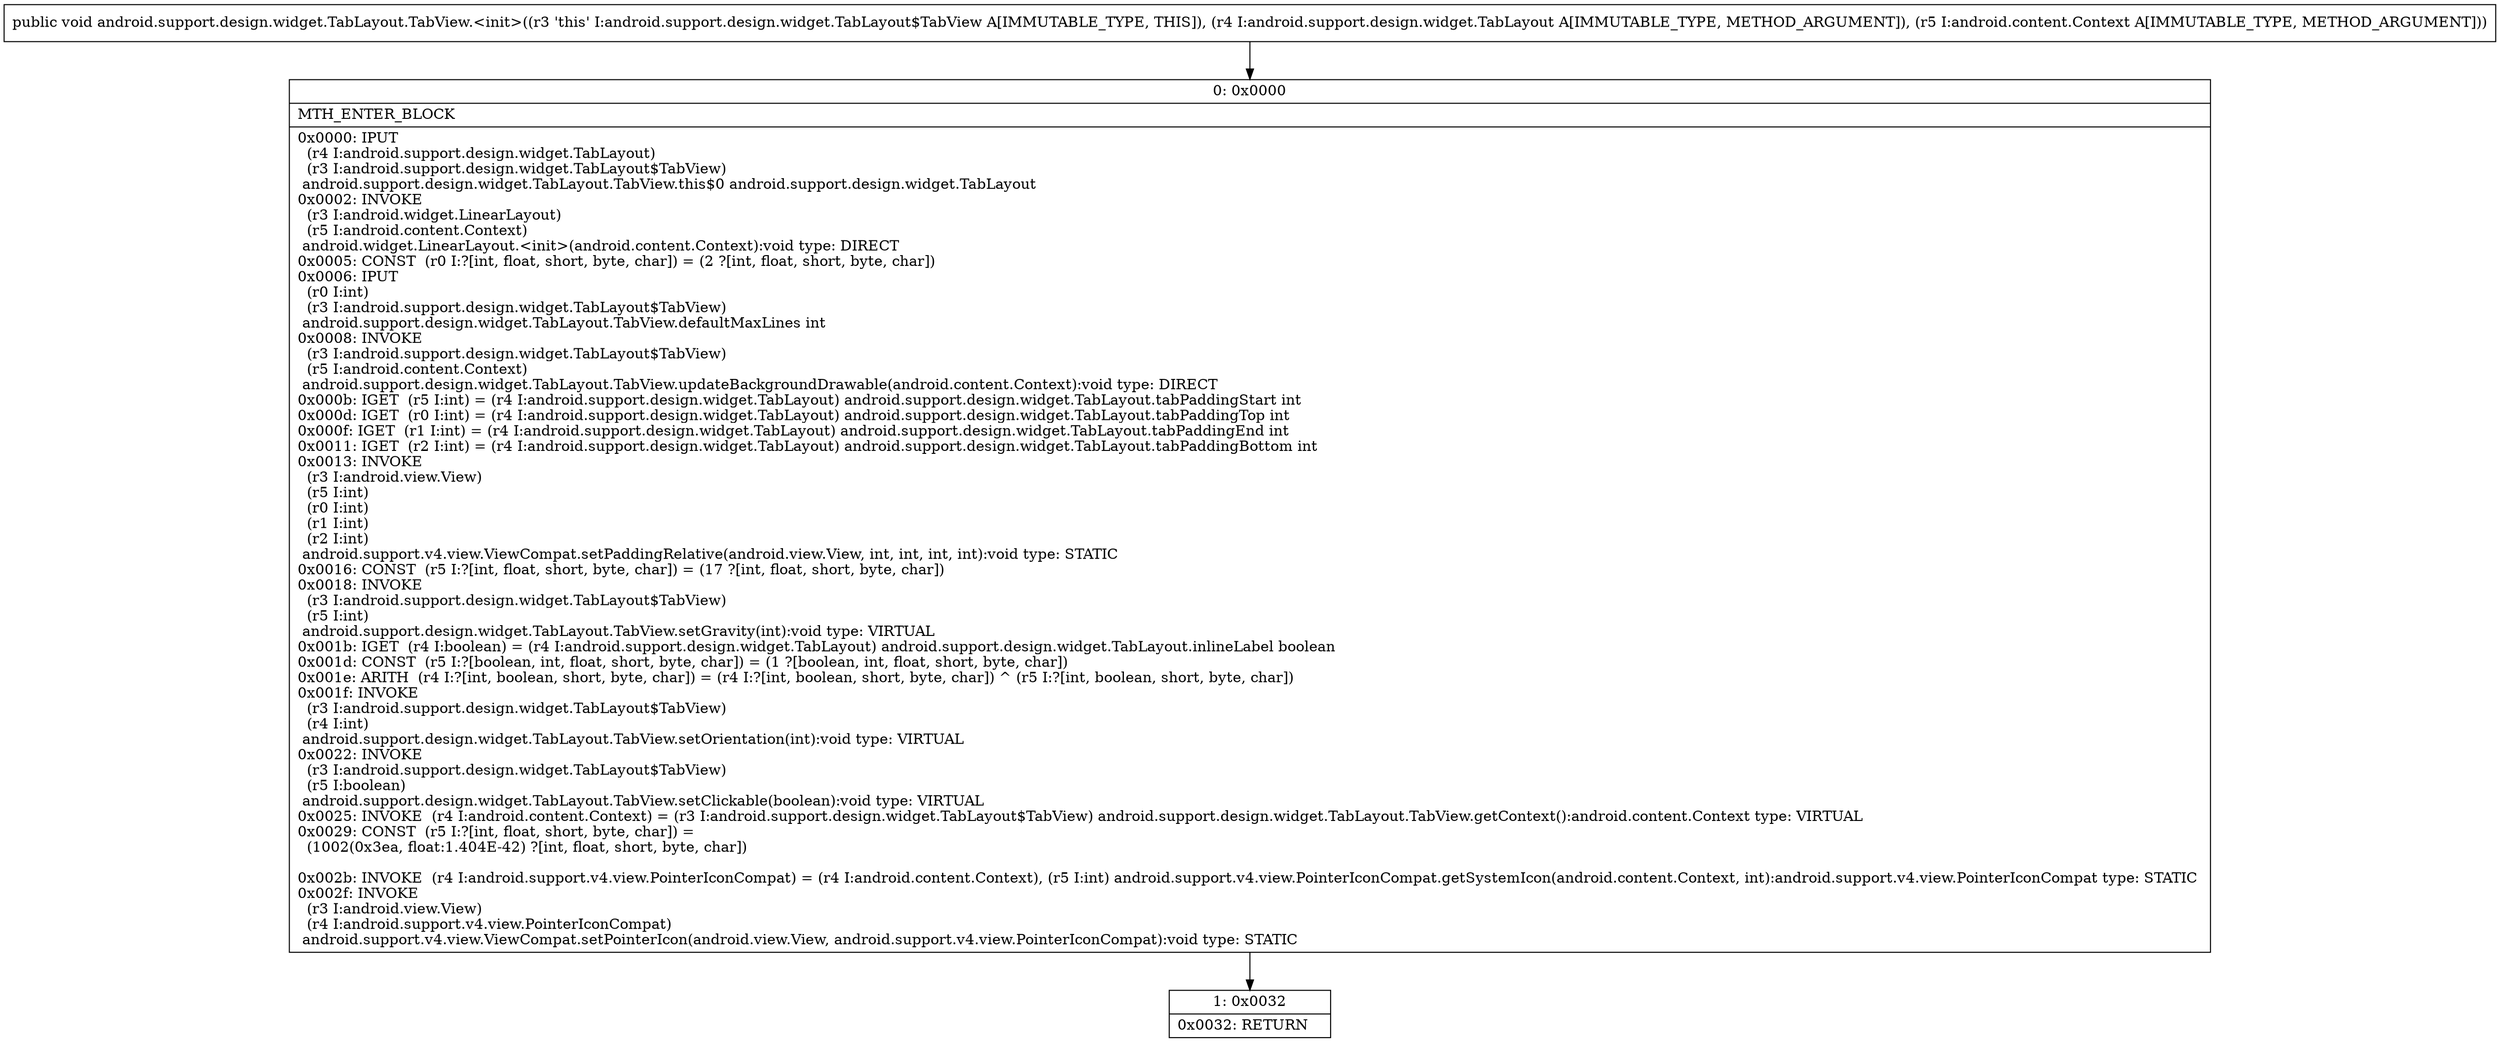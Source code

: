 digraph "CFG forandroid.support.design.widget.TabLayout.TabView.\<init\>(Landroid\/support\/design\/widget\/TabLayout;Landroid\/content\/Context;)V" {
Node_0 [shape=record,label="{0\:\ 0x0000|MTH_ENTER_BLOCK\l|0x0000: IPUT  \l  (r4 I:android.support.design.widget.TabLayout)\l  (r3 I:android.support.design.widget.TabLayout$TabView)\l android.support.design.widget.TabLayout.TabView.this$0 android.support.design.widget.TabLayout \l0x0002: INVOKE  \l  (r3 I:android.widget.LinearLayout)\l  (r5 I:android.content.Context)\l android.widget.LinearLayout.\<init\>(android.content.Context):void type: DIRECT \l0x0005: CONST  (r0 I:?[int, float, short, byte, char]) = (2 ?[int, float, short, byte, char]) \l0x0006: IPUT  \l  (r0 I:int)\l  (r3 I:android.support.design.widget.TabLayout$TabView)\l android.support.design.widget.TabLayout.TabView.defaultMaxLines int \l0x0008: INVOKE  \l  (r3 I:android.support.design.widget.TabLayout$TabView)\l  (r5 I:android.content.Context)\l android.support.design.widget.TabLayout.TabView.updateBackgroundDrawable(android.content.Context):void type: DIRECT \l0x000b: IGET  (r5 I:int) = (r4 I:android.support.design.widget.TabLayout) android.support.design.widget.TabLayout.tabPaddingStart int \l0x000d: IGET  (r0 I:int) = (r4 I:android.support.design.widget.TabLayout) android.support.design.widget.TabLayout.tabPaddingTop int \l0x000f: IGET  (r1 I:int) = (r4 I:android.support.design.widget.TabLayout) android.support.design.widget.TabLayout.tabPaddingEnd int \l0x0011: IGET  (r2 I:int) = (r4 I:android.support.design.widget.TabLayout) android.support.design.widget.TabLayout.tabPaddingBottom int \l0x0013: INVOKE  \l  (r3 I:android.view.View)\l  (r5 I:int)\l  (r0 I:int)\l  (r1 I:int)\l  (r2 I:int)\l android.support.v4.view.ViewCompat.setPaddingRelative(android.view.View, int, int, int, int):void type: STATIC \l0x0016: CONST  (r5 I:?[int, float, short, byte, char]) = (17 ?[int, float, short, byte, char]) \l0x0018: INVOKE  \l  (r3 I:android.support.design.widget.TabLayout$TabView)\l  (r5 I:int)\l android.support.design.widget.TabLayout.TabView.setGravity(int):void type: VIRTUAL \l0x001b: IGET  (r4 I:boolean) = (r4 I:android.support.design.widget.TabLayout) android.support.design.widget.TabLayout.inlineLabel boolean \l0x001d: CONST  (r5 I:?[boolean, int, float, short, byte, char]) = (1 ?[boolean, int, float, short, byte, char]) \l0x001e: ARITH  (r4 I:?[int, boolean, short, byte, char]) = (r4 I:?[int, boolean, short, byte, char]) ^ (r5 I:?[int, boolean, short, byte, char]) \l0x001f: INVOKE  \l  (r3 I:android.support.design.widget.TabLayout$TabView)\l  (r4 I:int)\l android.support.design.widget.TabLayout.TabView.setOrientation(int):void type: VIRTUAL \l0x0022: INVOKE  \l  (r3 I:android.support.design.widget.TabLayout$TabView)\l  (r5 I:boolean)\l android.support.design.widget.TabLayout.TabView.setClickable(boolean):void type: VIRTUAL \l0x0025: INVOKE  (r4 I:android.content.Context) = (r3 I:android.support.design.widget.TabLayout$TabView) android.support.design.widget.TabLayout.TabView.getContext():android.content.Context type: VIRTUAL \l0x0029: CONST  (r5 I:?[int, float, short, byte, char]) = \l  (1002(0x3ea, float:1.404E\-42) ?[int, float, short, byte, char])\l \l0x002b: INVOKE  (r4 I:android.support.v4.view.PointerIconCompat) = (r4 I:android.content.Context), (r5 I:int) android.support.v4.view.PointerIconCompat.getSystemIcon(android.content.Context, int):android.support.v4.view.PointerIconCompat type: STATIC \l0x002f: INVOKE  \l  (r3 I:android.view.View)\l  (r4 I:android.support.v4.view.PointerIconCompat)\l android.support.v4.view.ViewCompat.setPointerIcon(android.view.View, android.support.v4.view.PointerIconCompat):void type: STATIC \l}"];
Node_1 [shape=record,label="{1\:\ 0x0032|0x0032: RETURN   \l}"];
MethodNode[shape=record,label="{public void android.support.design.widget.TabLayout.TabView.\<init\>((r3 'this' I:android.support.design.widget.TabLayout$TabView A[IMMUTABLE_TYPE, THIS]), (r4 I:android.support.design.widget.TabLayout A[IMMUTABLE_TYPE, METHOD_ARGUMENT]), (r5 I:android.content.Context A[IMMUTABLE_TYPE, METHOD_ARGUMENT])) }"];
MethodNode -> Node_0;
Node_0 -> Node_1;
}

